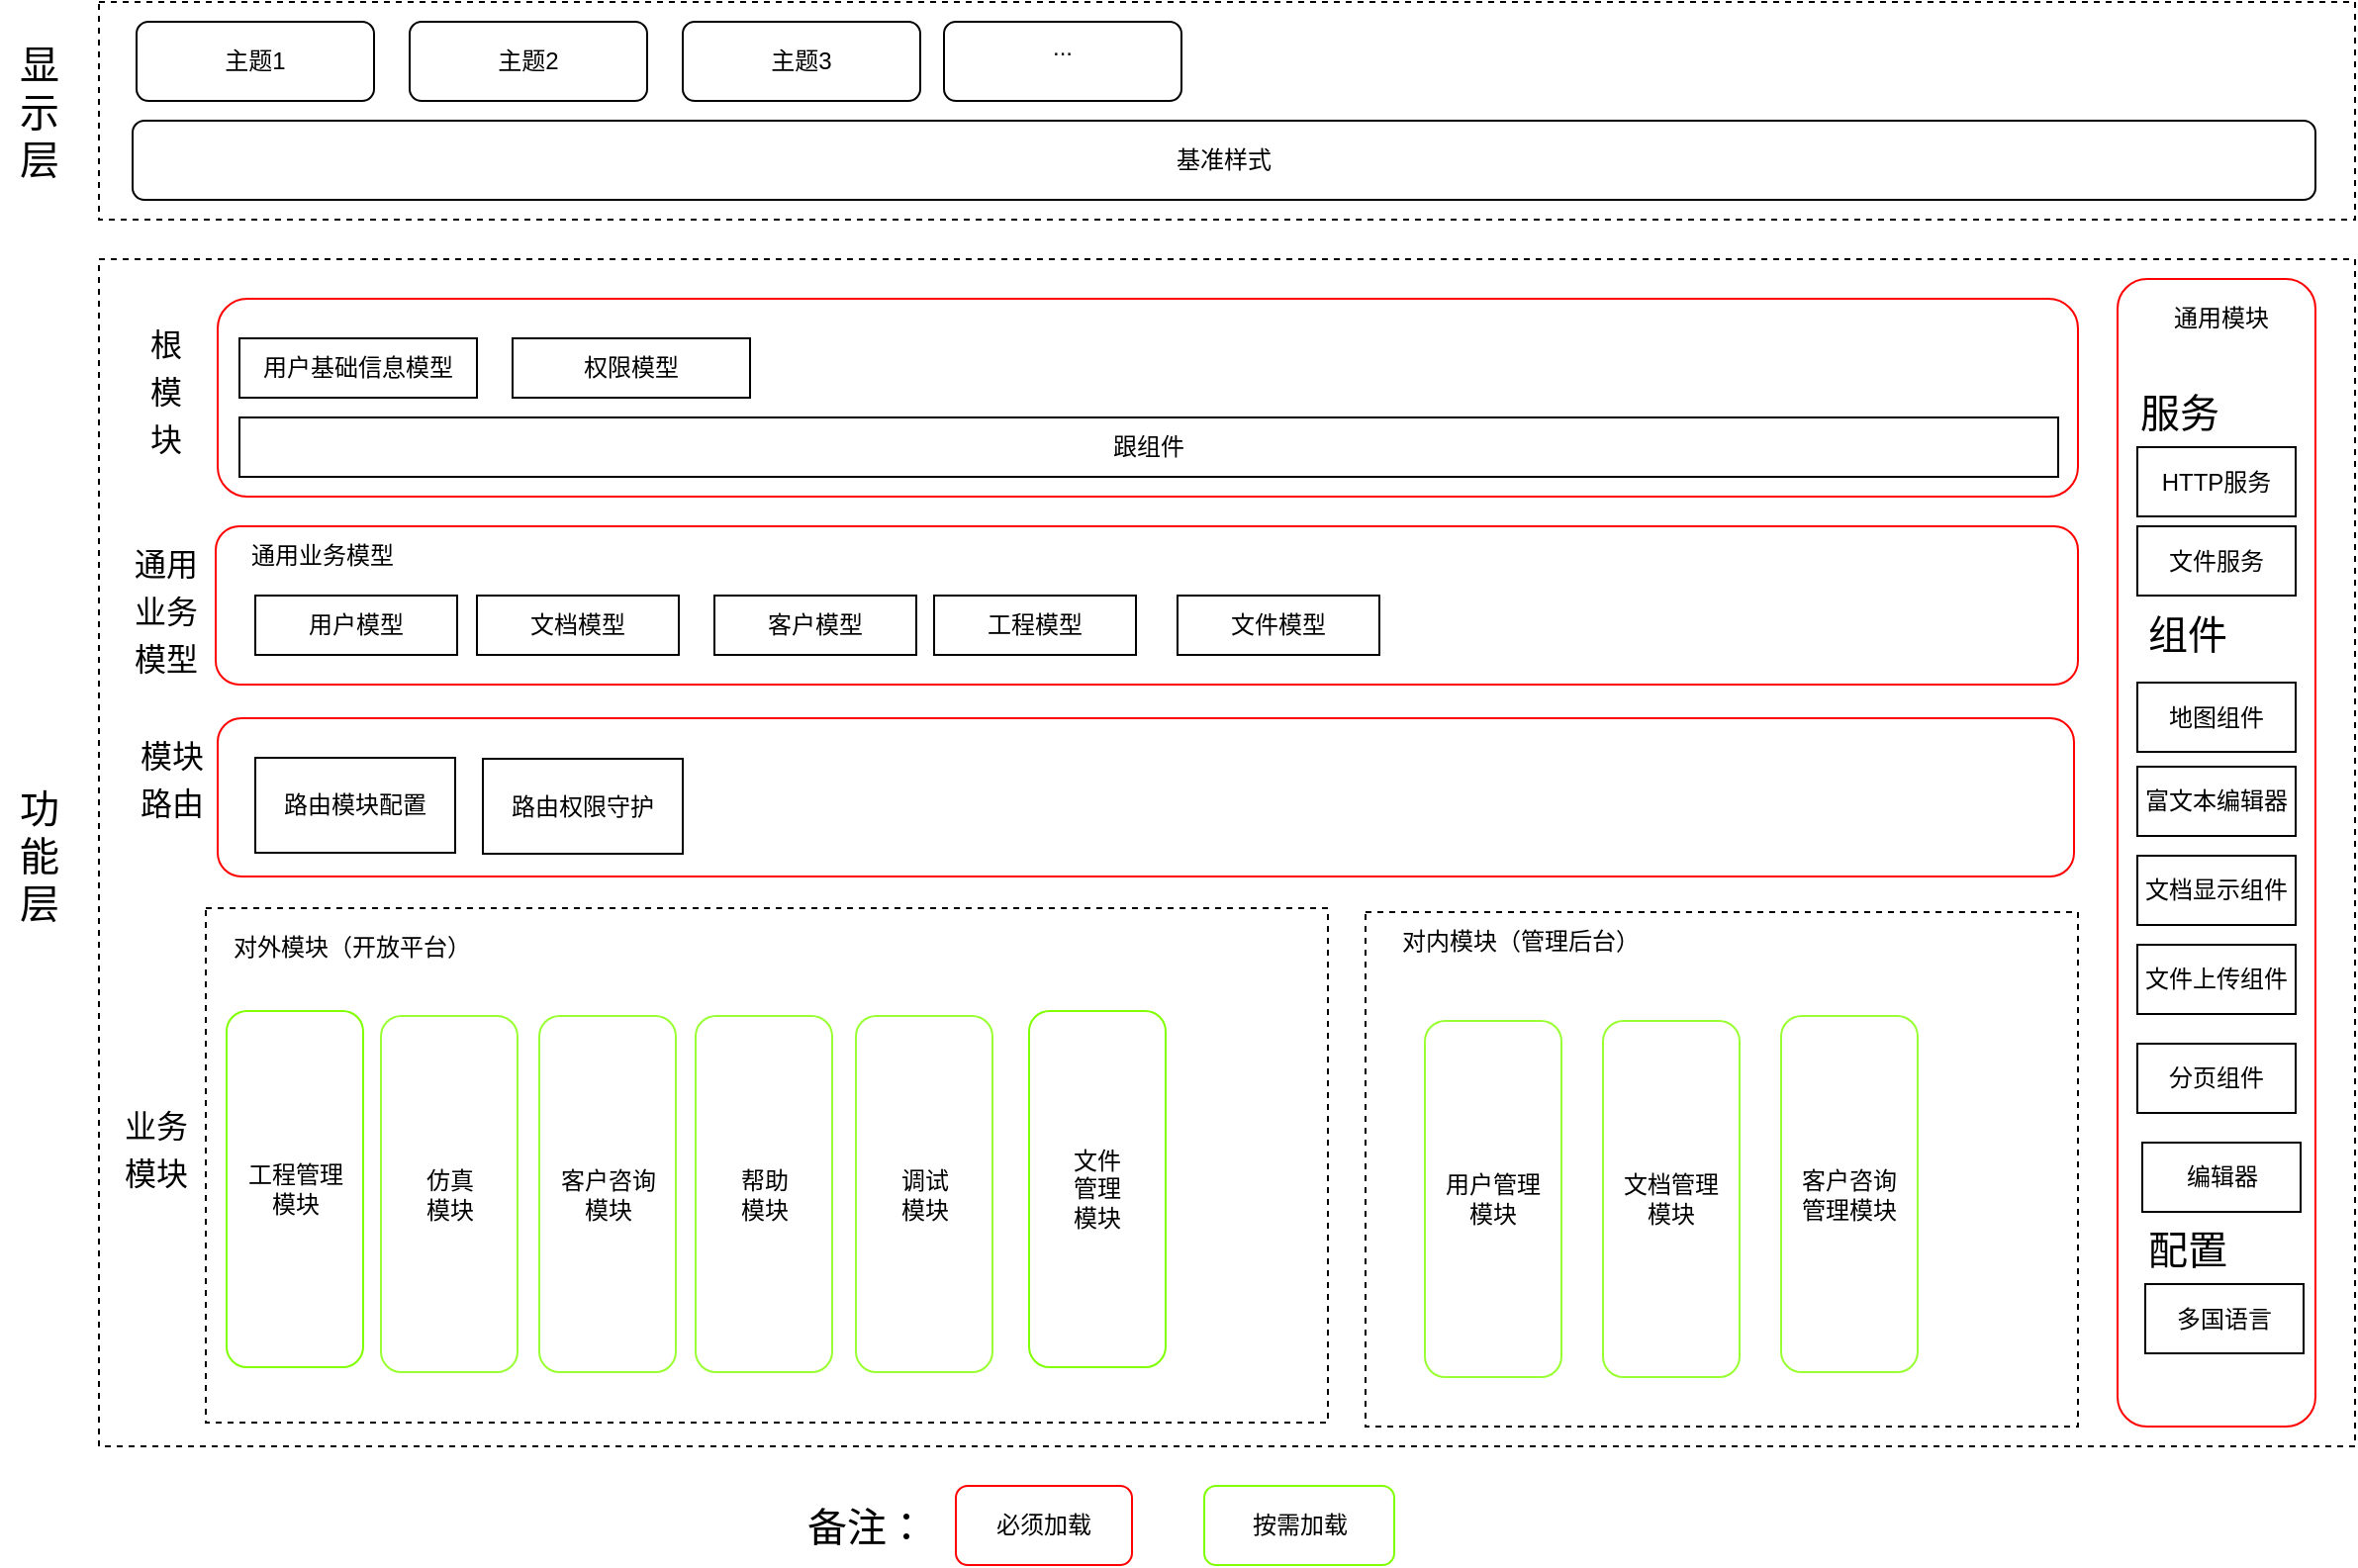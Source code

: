 <mxfile version="10.6.2" type="github"><diagram id="4DJQD5K0xsLIv7u__M3w" name="Page-1"><mxGraphModel dx="1638" dy="773" grid="1" gridSize="10" guides="1" tooltips="1" connect="1" arrows="1" fold="1" page="1" pageScale="1" pageWidth="827" pageHeight="1169" math="0" shadow="0"><root><mxCell id="0"/><mxCell id="1" parent="0"/><mxCell id="Nfz2hM-H0na5c3cWpqTh-9" value="" style="rounded=0;whiteSpace=wrap;html=1;dashed=1;" parent="1" vertex="1"><mxGeometry x="90" y="70" width="1140" height="110" as="geometry"/></mxCell><mxCell id="Nfz2hM-H0na5c3cWpqTh-10" value="显示层&lt;br style=&quot;font-size: 20px;&quot;&gt;" style="text;html=1;strokeColor=none;fillColor=none;align=center;verticalAlign=middle;whiteSpace=wrap;rounded=0;fontSize=20;" parent="1" vertex="1"><mxGeometry x="40" y="115" width="40" height="20" as="geometry"/></mxCell><mxCell id="Nfz2hM-H0na5c3cWpqTh-12" value="基准样式&lt;br&gt;" style="rounded=1;whiteSpace=wrap;html=1;" parent="1" vertex="1"><mxGeometry x="107" y="130" width="1103" height="40" as="geometry"/></mxCell><mxCell id="Nfz2hM-H0na5c3cWpqTh-13" value="主题1&lt;br&gt;" style="rounded=1;whiteSpace=wrap;html=1;" parent="1" vertex="1"><mxGeometry x="109" y="80" width="120" height="40" as="geometry"/></mxCell><mxCell id="Nfz2hM-H0na5c3cWpqTh-14" value="主题2" style="rounded=1;whiteSpace=wrap;html=1;" parent="1" vertex="1"><mxGeometry x="247" y="80" width="120" height="40" as="geometry"/></mxCell><mxCell id="Nfz2hM-H0na5c3cWpqTh-15" value="主题3&lt;br&gt;" style="rounded=1;whiteSpace=wrap;html=1;" parent="1" vertex="1"><mxGeometry x="385" y="80" width="120" height="40" as="geometry"/></mxCell><mxCell id="Nfz2hM-H0na5c3cWpqTh-16" value="...&lt;br&gt;&lt;br&gt;" style="rounded=1;whiteSpace=wrap;html=1;" parent="1" vertex="1"><mxGeometry x="517" y="80" width="120" height="40" as="geometry"/></mxCell><mxCell id="Nfz2hM-H0na5c3cWpqTh-17" value="" style="rounded=0;whiteSpace=wrap;html=1;dashed=1;" parent="1" vertex="1"><mxGeometry x="90" y="200" width="1140" height="600" as="geometry"/></mxCell><mxCell id="Nfz2hM-H0na5c3cWpqTh-18" value="" style="rounded=1;whiteSpace=wrap;html=1;strokeColor=#FF0000;" parent="1" vertex="1"><mxGeometry x="150" y="220" width="940" height="100" as="geometry"/></mxCell><mxCell id="Nfz2hM-H0na5c3cWpqTh-19" value="" style="rounded=1;whiteSpace=wrap;html=1;strokeColor=#FF0000;" parent="1" vertex="1"><mxGeometry x="1110" y="210" width="100" height="580" as="geometry"/></mxCell><mxCell id="Nfz2hM-H0na5c3cWpqTh-20" value="" style="rounded=0;whiteSpace=wrap;html=1;dashed=1;" parent="1" vertex="1"><mxGeometry x="144" y="528" width="567" height="260" as="geometry"/></mxCell><mxCell id="Nfz2hM-H0na5c3cWpqTh-21" value="" style="rounded=0;whiteSpace=wrap;html=1;dashed=1;" parent="1" vertex="1"><mxGeometry x="730" y="530" width="360" height="260" as="geometry"/></mxCell><mxCell id="Nfz2hM-H0na5c3cWpqTh-23" value="对外模块（开放平台）" style="text;html=1;strokeColor=none;fillColor=none;align=center;verticalAlign=middle;whiteSpace=wrap;rounded=0;" parent="1" vertex="1"><mxGeometry x="155" y="538" width="126" height="20" as="geometry"/></mxCell><mxCell id="Nfz2hM-H0na5c3cWpqTh-24" value="对内模块（管理后台）" style="text;html=1;strokeColor=none;fillColor=none;align=center;verticalAlign=middle;whiteSpace=wrap;rounded=0;" parent="1" vertex="1"><mxGeometry x="737" y="535" width="143" height="20" as="geometry"/></mxCell><mxCell id="Nfz2hM-H0na5c3cWpqTh-25" value="通用模块" style="text;html=1;strokeColor=none;fillColor=none;align=center;verticalAlign=middle;whiteSpace=wrap;rounded=0;" parent="1" vertex="1"><mxGeometry x="1130" y="220" width="65" height="20" as="geometry"/></mxCell><mxCell id="Nfz2hM-H0na5c3cWpqTh-26" value="功能层&lt;br style=&quot;font-size: 20px;&quot;&gt;" style="text;html=1;strokeColor=none;fillColor=none;align=center;verticalAlign=middle;whiteSpace=wrap;rounded=0;fontSize=20;" parent="1" vertex="1"><mxGeometry x="40" y="490.5" width="40" height="20" as="geometry"/></mxCell><mxCell id="Nfz2hM-H0na5c3cWpqTh-33" value="HTTP服务" style="rounded=0;whiteSpace=wrap;html=1;" parent="1" vertex="1"><mxGeometry x="1120" y="295" width="80" height="35" as="geometry"/></mxCell><mxCell id="Nfz2hM-H0na5c3cWpqTh-34" value="富文本编辑器" style="rounded=0;whiteSpace=wrap;html=1;" parent="1" vertex="1"><mxGeometry x="1120" y="456.5" width="80" height="35" as="geometry"/></mxCell><mxCell id="Nfz2hM-H0na5c3cWpqTh-37" value="文档显示组件" style="rounded=0;whiteSpace=wrap;html=1;" parent="1" vertex="1"><mxGeometry x="1120" y="501.5" width="80" height="35" as="geometry"/></mxCell><mxCell id="Nfz2hM-H0na5c3cWpqTh-38" value="文件上传组件" style="rounded=0;whiteSpace=wrap;html=1;" parent="1" vertex="1"><mxGeometry x="1120" y="546.5" width="80" height="35" as="geometry"/></mxCell><mxCell id="Nfz2hM-H0na5c3cWpqTh-39" value="分页组件" style="rounded=0;whiteSpace=wrap;html=1;" parent="1" vertex="1"><mxGeometry x="1120" y="596.5" width="80" height="35" as="geometry"/></mxCell><mxCell id="Nfz2hM-H0na5c3cWpqTh-44" value="用户基础信息模型" style="rounded=0;whiteSpace=wrap;html=1;" parent="1" vertex="1"><mxGeometry x="161" y="240" width="120" height="30" as="geometry"/></mxCell><mxCell id="Nfz2hM-H0na5c3cWpqTh-45" value="权限模型" style="rounded=0;whiteSpace=wrap;html=1;" parent="1" vertex="1"><mxGeometry x="299" y="240" width="120" height="30" as="geometry"/></mxCell><mxCell id="Nfz2hM-H0na5c3cWpqTh-48" value="跟组件" style="rounded=0;whiteSpace=wrap;html=1;" parent="1" vertex="1"><mxGeometry x="161" y="280" width="919" height="30" as="geometry"/></mxCell><mxCell id="Nfz2hM-H0na5c3cWpqTh-51" value="工程管理&lt;br&gt;模块" style="rounded=1;whiteSpace=wrap;html=1;strokeColor=#80FF00;" parent="1" vertex="1"><mxGeometry x="154.5" y="580" width="69" height="180" as="geometry"/></mxCell><mxCell id="Nfz2hM-H0na5c3cWpqTh-52" value="仿真&lt;br&gt;模块" style="rounded=1;whiteSpace=wrap;html=1;strokeColor=#99FF33;" parent="1" vertex="1"><mxGeometry x="232.5" y="582.5" width="69" height="180" as="geometry"/></mxCell><mxCell id="Nfz2hM-H0na5c3cWpqTh-53" value="客户咨询&lt;br&gt;模块" style="rounded=1;whiteSpace=wrap;html=1;strokeColor=#99FF33;" parent="1" vertex="1"><mxGeometry x="312.5" y="582.5" width="69" height="180" as="geometry"/></mxCell><mxCell id="Nfz2hM-H0na5c3cWpqTh-55" value="用户管理&lt;br&gt;模块" style="rounded=1;whiteSpace=wrap;html=1;strokeColor=#99FF33;" parent="1" vertex="1"><mxGeometry x="760" y="585" width="69" height="180" as="geometry"/></mxCell><mxCell id="Nfz2hM-H0na5c3cWpqTh-56" value="文档管理&lt;br&gt;模块" style="rounded=1;whiteSpace=wrap;html=1;strokeColor=#99FF33;" parent="1" vertex="1"><mxGeometry x="850" y="585" width="69" height="180" as="geometry"/></mxCell><mxCell id="Nfz2hM-H0na5c3cWpqTh-57" value="客户咨询&lt;br&gt;管理模块" style="rounded=1;whiteSpace=wrap;html=1;strokeColor=#99FF33;" parent="1" vertex="1"><mxGeometry x="940" y="582.5" width="69" height="180" as="geometry"/></mxCell><mxCell id="Nfz2hM-H0na5c3cWpqTh-60" value="帮助&lt;br&gt;模块" style="rounded=1;whiteSpace=wrap;html=1;strokeColor=#99FF33;" parent="1" vertex="1"><mxGeometry x="391.5" y="582.5" width="69" height="180" as="geometry"/></mxCell><mxCell id="Nfz2hM-H0na5c3cWpqTh-61" value="调试&lt;br&gt;模块&lt;br&gt;" style="rounded=1;whiteSpace=wrap;html=1;strokeColor=#99FF33;" parent="1" vertex="1"><mxGeometry x="472.5" y="582.5" width="69" height="180" as="geometry"/></mxCell><mxCell id="Nfz2hM-H0na5c3cWpqTh-62" value="文件服务" style="rounded=0;whiteSpace=wrap;html=1;" parent="1" vertex="1"><mxGeometry x="1120" y="335" width="80" height="35" as="geometry"/></mxCell><mxCell id="Nfz2hM-H0na5c3cWpqTh-65" value="" style="rounded=1;whiteSpace=wrap;html=1;strokeColor=#FF0000;" parent="1" vertex="1"><mxGeometry x="149" y="335" width="941" height="80" as="geometry"/></mxCell><mxCell id="Nfz2hM-H0na5c3cWpqTh-68" value="地图组件" style="rounded=0;whiteSpace=wrap;html=1;" parent="1" vertex="1"><mxGeometry x="1120" y="414" width="80" height="35" as="geometry"/></mxCell><mxCell id="Nfz2hM-H0na5c3cWpqTh-69" value="通用业务模型" style="text;html=1;strokeColor=none;fillColor=none;align=center;verticalAlign=middle;whiteSpace=wrap;rounded=0;" parent="1" vertex="1"><mxGeometry x="157" y="340" width="92" height="20" as="geometry"/></mxCell><mxCell id="Nfz2hM-H0na5c3cWpqTh-70" value="用户模型&lt;br&gt;" style="rounded=0;whiteSpace=wrap;html=1;" parent="1" vertex="1"><mxGeometry x="169" y="370" width="102" height="30" as="geometry"/></mxCell><mxCell id="Nfz2hM-H0na5c3cWpqTh-71" value="文档模型" style="rounded=0;whiteSpace=wrap;html=1;" parent="1" vertex="1"><mxGeometry x="281" y="370" width="102" height="30" as="geometry"/></mxCell><mxCell id="Nfz2hM-H0na5c3cWpqTh-72" value="客户模型" style="rounded=0;whiteSpace=wrap;html=1;" parent="1" vertex="1"><mxGeometry x="401" y="370" width="102" height="30" as="geometry"/></mxCell><mxCell id="Nfz2hM-H0na5c3cWpqTh-74" value="工程模型" style="rounded=0;whiteSpace=wrap;html=1;" parent="1" vertex="1"><mxGeometry x="512" y="370" width="102" height="30" as="geometry"/></mxCell><mxCell id="Nfz2hM-H0na5c3cWpqTh-77" value="&lt;font style=&quot;font-size: 16px&quot;&gt;根&lt;br&gt;模&lt;br&gt;块&lt;/font&gt;" style="text;html=1;fontSize=20;" parent="1" vertex="1"><mxGeometry x="113.5" y="223" width="25" height="87" as="geometry"/></mxCell><mxCell id="Nfz2hM-H0na5c3cWpqTh-78" value="&lt;span style=&quot;font-size: 16px&quot;&gt;通用&lt;br&gt;业务&lt;br&gt;模型&lt;/span&gt;" style="text;html=1;fontSize=20;" parent="1" vertex="1"><mxGeometry x="106" y="334" width="25" height="87" as="geometry"/></mxCell><mxCell id="Nfz2hM-H0na5c3cWpqTh-80" value="&lt;span style=&quot;font-size: 16px&quot;&gt;业务&lt;br&gt;模块&lt;/span&gt;&lt;br&gt;" style="text;html=1;fontSize=20;" parent="1" vertex="1"><mxGeometry x="101" y="618" width="25" height="87" as="geometry"/></mxCell><mxCell id="Nfz2hM-H0na5c3cWpqTh-84" value="按需加载" style="rounded=1;whiteSpace=wrap;html=1;strokeColor=#80FF00;" parent="1" vertex="1"><mxGeometry x="648.5" y="820" width="96" height="40" as="geometry"/></mxCell><mxCell id="Nfz2hM-H0na5c3cWpqTh-85" value="必须加载" style="rounded=1;whiteSpace=wrap;html=1;strokeColor=#FF0000;" parent="1" vertex="1"><mxGeometry x="523" y="820" width="89" height="40" as="geometry"/></mxCell><mxCell id="Nfz2hM-H0na5c3cWpqTh-86" value="备注：" style="text;html=1;strokeColor=none;fillColor=none;align=center;verticalAlign=middle;whiteSpace=wrap;rounded=0;fontSize=20;" parent="1" vertex="1"><mxGeometry x="433" y="830" width="90" height="20" as="geometry"/></mxCell><mxCell id="Nfz2hM-H0na5c3cWpqTh-88" value="" style="rounded=1;whiteSpace=wrap;html=1;strokeColor=#FF0000;" parent="1" vertex="1"><mxGeometry x="150" y="432" width="938" height="80" as="geometry"/></mxCell><mxCell id="Nfz2hM-H0na5c3cWpqTh-89" value="&lt;span style=&quot;font-size: 16px&quot;&gt;模块&lt;br&gt;路由&lt;/span&gt;&lt;br&gt;" style="text;html=1;fontSize=20;" parent="1" vertex="1"><mxGeometry x="109" y="431" width="25" height="87" as="geometry"/></mxCell><mxCell id="Nfz2hM-H0na5c3cWpqTh-90" value="服务" style="text;html=1;strokeColor=none;fillColor=none;align=center;verticalAlign=middle;whiteSpace=wrap;rounded=0;fontSize=20;" parent="1" vertex="1"><mxGeometry x="1113" y="267" width="57" height="20" as="geometry"/></mxCell><mxCell id="Nfz2hM-H0na5c3cWpqTh-92" value="组件" style="text;html=1;strokeColor=none;fillColor=none;align=center;verticalAlign=middle;whiteSpace=wrap;rounded=0;fontSize=20;" parent="1" vertex="1"><mxGeometry x="1117" y="378.5" width="57" height="20" as="geometry"/></mxCell><mxCell id="Nfz2hM-H0na5c3cWpqTh-96" value="路由模块配置" style="rounded=0;whiteSpace=wrap;html=1;strokeWidth=1;" parent="1" vertex="1"><mxGeometry x="169" y="452" width="101" height="48" as="geometry"/></mxCell><mxCell id="Nfz2hM-H0na5c3cWpqTh-97" value="路由权限守护" style="rounded=0;whiteSpace=wrap;html=1;strokeWidth=1;" parent="1" vertex="1"><mxGeometry x="284" y="452.5" width="101" height="48" as="geometry"/></mxCell><mxCell id="Nfz2hM-H0na5c3cWpqTh-99" value="文件&lt;br&gt;管理&lt;br&gt;模块" style="rounded=1;whiteSpace=wrap;html=1;strokeColor=#80FF00;" parent="1" vertex="1"><mxGeometry x="560" y="580" width="69" height="180" as="geometry"/></mxCell><mxCell id="Nfz2hM-H0na5c3cWpqTh-100" value="编辑器" style="rounded=0;whiteSpace=wrap;html=1;" parent="1" vertex="1"><mxGeometry x="1122.5" y="646.5" width="80" height="35" as="geometry"/></mxCell><mxCell id="Nfz2hM-H0na5c3cWpqTh-101" value="文件模型" style="rounded=0;whiteSpace=wrap;html=1;" parent="1" vertex="1"><mxGeometry x="635" y="370" width="102" height="30" as="geometry"/></mxCell><mxCell id="gnhd1Cx-JcYxIt3hUvPk-1" value="多国语言" style="rounded=0;whiteSpace=wrap;html=1;" vertex="1" parent="1"><mxGeometry x="1124" y="718" width="80" height="35" as="geometry"/></mxCell><mxCell id="gnhd1Cx-JcYxIt3hUvPk-2" value="配置" style="text;html=1;strokeColor=none;fillColor=none;align=center;verticalAlign=middle;whiteSpace=wrap;rounded=0;fontSize=20;" vertex="1" parent="1"><mxGeometry x="1117" y="690" width="57" height="20" as="geometry"/></mxCell></root></mxGraphModel></diagram></mxfile>